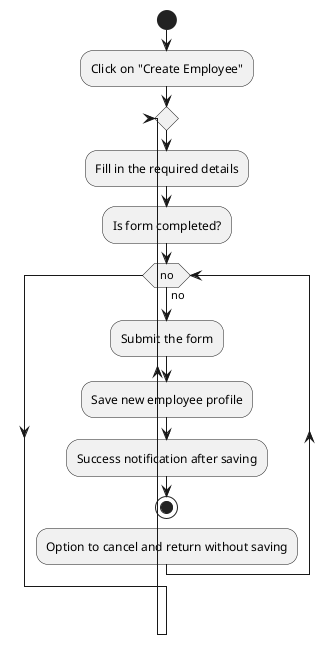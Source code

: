 @startuml
|Admin|
start
:Click on "Create Employee";
repeat
    :Fill in the required details;
    :Is form completed?;
while (no) is (no)
:Submit the form;
:Save new employee profile;
:Success notification after saving;
stop

|Admin|
:Option to cancel and return without saving;

@enduml